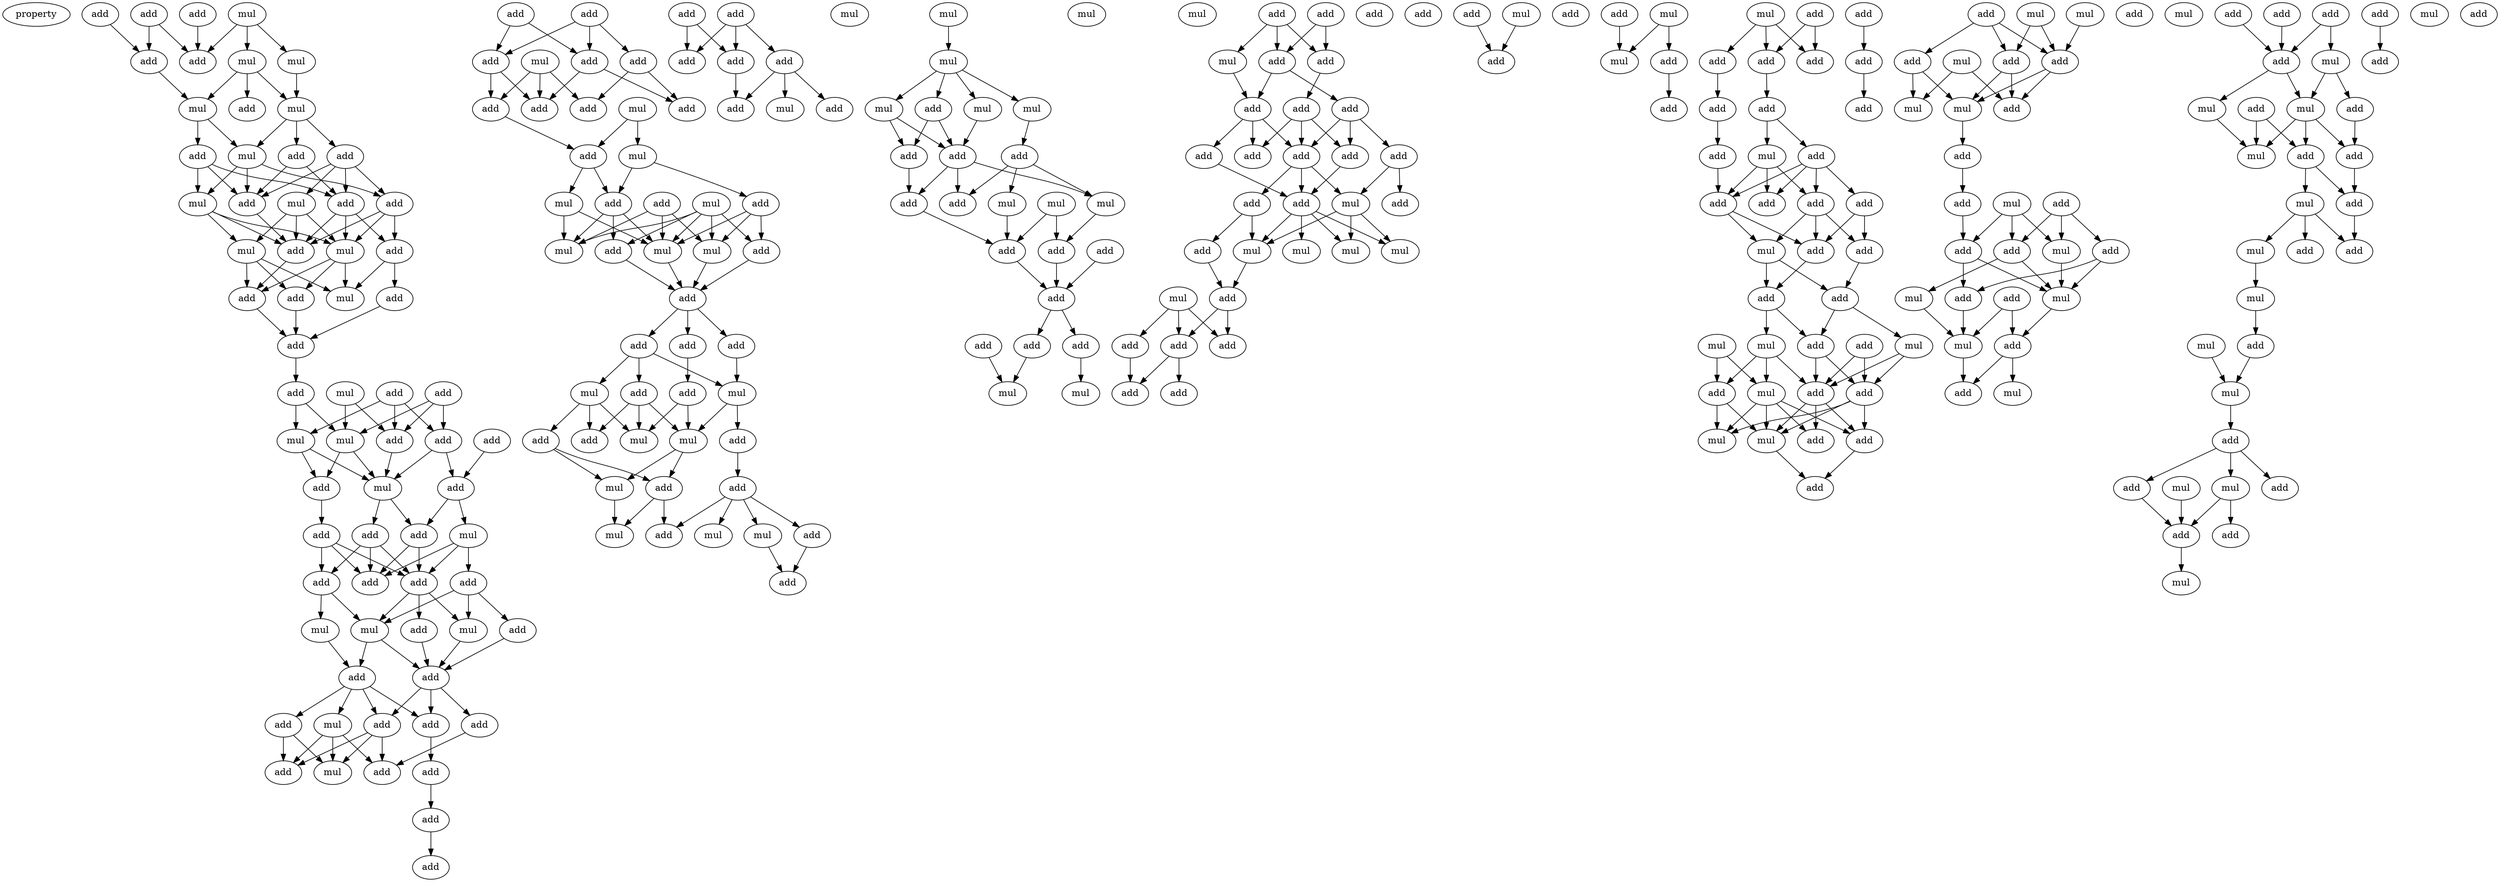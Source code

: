 digraph {
    node [fontcolor=black]
    property [mul=2,lf=1.3]
    0 [ label = add ];
    1 [ label = add ];
    2 [ label = mul ];
    3 [ label = add ];
    4 [ label = add ];
    5 [ label = mul ];
    6 [ label = mul ];
    7 [ label = add ];
    8 [ label = mul ];
    9 [ label = mul ];
    10 [ label = add ];
    11 [ label = add ];
    12 [ label = mul ];
    13 [ label = add ];
    14 [ label = add ];
    15 [ label = add ];
    16 [ label = add ];
    17 [ label = add ];
    18 [ label = mul ];
    19 [ label = mul ];
    20 [ label = add ];
    21 [ label = add ];
    22 [ label = mul ];
    23 [ label = mul ];
    24 [ label = add ];
    25 [ label = add ];
    26 [ label = mul ];
    27 [ label = add ];
    28 [ label = add ];
    29 [ label = mul ];
    30 [ label = add ];
    31 [ label = add ];
    32 [ label = add ];
    33 [ label = add ];
    34 [ label = mul ];
    35 [ label = mul ];
    36 [ label = add ];
    37 [ label = add ];
    38 [ label = add ];
    39 [ label = mul ];
    40 [ label = add ];
    41 [ label = add ];
    42 [ label = mul ];
    43 [ label = add ];
    44 [ label = add ];
    45 [ label = add ];
    46 [ label = add ];
    47 [ label = add ];
    48 [ label = add ];
    49 [ label = mul ];
    50 [ label = add ];
    51 [ label = mul ];
    52 [ label = mul ];
    53 [ label = add ];
    54 [ label = add ];
    55 [ label = add ];
    56 [ label = add ];
    57 [ label = add ];
    58 [ label = add ];
    59 [ label = add ];
    60 [ label = mul ];
    61 [ label = add ];
    62 [ label = add ];
    63 [ label = add ];
    64 [ label = mul ];
    65 [ label = add ];
    66 [ label = add ];
    67 [ label = add ];
    68 [ label = add ];
    69 [ label = mul ];
    70 [ label = add ];
    71 [ label = add ];
    72 [ label = add ];
    73 [ label = mul ];
    74 [ label = add ];
    75 [ label = add ];
    76 [ label = add ];
    77 [ label = add ];
    78 [ label = mul ];
    79 [ label = add ];
    80 [ label = add ];
    81 [ label = add ];
    82 [ label = mul ];
    83 [ label = mul ];
    84 [ label = add ];
    85 [ label = mul ];
    86 [ label = mul ];
    87 [ label = add ];
    88 [ label = mul ];
    89 [ label = add ];
    90 [ label = add ];
    91 [ label = add ];
    92 [ label = add ];
    93 [ label = add ];
    94 [ label = mul ];
    95 [ label = mul ];
    96 [ label = add ];
    97 [ label = add ];
    98 [ label = mul ];
    99 [ label = add ];
    100 [ label = mul ];
    101 [ label = add ];
    102 [ label = add ];
    103 [ label = mul ];
    104 [ label = add ];
    105 [ label = add ];
    106 [ label = mul ];
    107 [ label = add ];
    108 [ label = mul ];
    109 [ label = add ];
    110 [ label = mul ];
    111 [ label = add ];
    112 [ label = add ];
    113 [ label = add ];
    114 [ label = add ];
    115 [ label = add ];
    116 [ label = add ];
    117 [ label = add ];
    118 [ label = add ];
    119 [ label = mul ];
    120 [ label = mul ];
    121 [ label = mul ];
    122 [ label = mul ];
    123 [ label = mul ];
    124 [ label = mul ];
    125 [ label = mul ];
    126 [ label = mul ];
    127 [ label = add ];
    128 [ label = add ];
    129 [ label = add ];
    130 [ label = add ];
    131 [ label = mul ];
    132 [ label = add ];
    133 [ label = mul ];
    134 [ label = mul ];
    135 [ label = add ];
    136 [ label = add ];
    137 [ label = add ];
    138 [ label = add ];
    139 [ label = add ];
    140 [ label = add ];
    141 [ label = add ];
    142 [ label = add ];
    143 [ label = mul ];
    144 [ label = mul ];
    145 [ label = mul ];
    146 [ label = add ];
    147 [ label = add ];
    148 [ label = mul ];
    149 [ label = add ];
    150 [ label = add ];
    151 [ label = add ];
    152 [ label = add ];
    153 [ label = add ];
    154 [ label = add ];
    155 [ label = add ];
    156 [ label = add ];
    157 [ label = add ];
    158 [ label = add ];
    159 [ label = mul ];
    160 [ label = add ];
    161 [ label = add ];
    162 [ label = add ];
    163 [ label = mul ];
    164 [ label = mul ];
    165 [ label = mul ];
    166 [ label = add ];
    167 [ label = mul ];
    168 [ label = mul ];
    169 [ label = add ];
    170 [ label = add ];
    171 [ label = add ];
    172 [ label = add ];
    173 [ label = add ];
    174 [ label = add ];
    175 [ label = add ];
    176 [ label = add ];
    177 [ label = add ];
    178 [ label = add ];
    179 [ label = mul ];
    180 [ label = add ];
    181 [ label = mul ];
    182 [ label = add ];
    183 [ label = mul ];
    184 [ label = add ];
    185 [ label = add ];
    186 [ label = add ];
    187 [ label = mul ];
    188 [ label = add ];
    189 [ label = add ];
    190 [ label = add ];
    191 [ label = add ];
    192 [ label = add ];
    193 [ label = add ];
    194 [ label = add ];
    195 [ label = mul ];
    196 [ label = add ];
    197 [ label = add ];
    198 [ label = add ];
    199 [ label = add ];
    200 [ label = add ];
    201 [ label = add ];
    202 [ label = mul ];
    203 [ label = add ];
    204 [ label = add ];
    205 [ label = mul ];
    206 [ label = mul ];
    207 [ label = mul ];
    208 [ label = add ];
    209 [ label = add ];
    210 [ label = mul ];
    211 [ label = add ];
    212 [ label = add ];
    213 [ label = add ];
    214 [ label = add ];
    215 [ label = mul ];
    216 [ label = mul ];
    217 [ label = add ];
    218 [ label = add ];
    219 [ label = add ];
    220 [ label = add ];
    221 [ label = add ];
    222 [ label = add ];
    223 [ label = mul ];
    224 [ label = mul ];
    225 [ label = add ];
    226 [ label = add ];
    227 [ label = mul ];
    228 [ label = add ];
    229 [ label = add ];
    230 [ label = add ];
    231 [ label = mul ];
    232 [ label = mul ];
    233 [ label = add ];
    234 [ label = add ];
    235 [ label = mul ];
    236 [ label = add ];
    237 [ label = add ];
    238 [ label = add ];
    239 [ label = add ];
    240 [ label = mul ];
    241 [ label = add ];
    242 [ label = add ];
    243 [ label = mul ];
    244 [ label = mul ];
    245 [ label = mul ];
    246 [ label = mul ];
    247 [ label = add ];
    248 [ label = add ];
    249 [ label = mul ];
    250 [ label = add ];
    251 [ label = add ];
    252 [ label = add ];
    253 [ label = mul ];
    254 [ label = add ];
    255 [ label = add ];
    256 [ label = mul ];
    257 [ label = add ];
    258 [ label = mul ];
    259 [ label = mul ];
    260 [ label = add ];
    261 [ label = add ];
    262 [ label = mul ];
    263 [ label = add ];
    264 [ label = add ];
    265 [ label = add ];
    266 [ label = mul ];
    267 [ label = mul ];
    268 [ label = mul ];
    269 [ label = add ];
    270 [ label = add ];
    271 [ label = mul ];
    272 [ label = add ];
    273 [ label = add ];
    274 [ label = mul ];
    275 [ label = mul ];
    276 [ label = add ];
    277 [ label = mul ];
    278 [ label = add ];
    279 [ label = add ];
    280 [ label = add ];
    281 [ label = mul ];
    282 [ label = add ];
    0 -> 4 [ name = 0 ];
    1 -> 4 [ name = 1 ];
    1 -> 7 [ name = 2 ];
    2 -> 5 [ name = 3 ];
    2 -> 6 [ name = 4 ];
    2 -> 7 [ name = 5 ];
    3 -> 7 [ name = 6 ];
    4 -> 9 [ name = 7 ];
    5 -> 8 [ name = 8 ];
    5 -> 9 [ name = 9 ];
    5 -> 10 [ name = 10 ];
    6 -> 8 [ name = 11 ];
    8 -> 11 [ name = 12 ];
    8 -> 12 [ name = 13 ];
    8 -> 13 [ name = 14 ];
    9 -> 12 [ name = 15 ];
    9 -> 14 [ name = 16 ];
    11 -> 16 [ name = 17 ];
    11 -> 17 [ name = 18 ];
    12 -> 15 [ name = 19 ];
    12 -> 17 [ name = 20 ];
    12 -> 18 [ name = 21 ];
    13 -> 15 [ name = 22 ];
    13 -> 16 [ name = 23 ];
    13 -> 17 [ name = 24 ];
    13 -> 19 [ name = 25 ];
    14 -> 16 [ name = 26 ];
    14 -> 17 [ name = 27 ];
    14 -> 18 [ name = 28 ];
    15 -> 20 [ name = 29 ];
    15 -> 21 [ name = 30 ];
    15 -> 23 [ name = 31 ];
    16 -> 20 [ name = 32 ];
    16 -> 21 [ name = 33 ];
    16 -> 23 [ name = 34 ];
    17 -> 20 [ name = 35 ];
    18 -> 20 [ name = 36 ];
    18 -> 22 [ name = 37 ];
    18 -> 23 [ name = 38 ];
    19 -> 20 [ name = 39 ];
    19 -> 22 [ name = 40 ];
    19 -> 23 [ name = 41 ];
    20 -> 25 [ name = 42 ];
    21 -> 26 [ name = 43 ];
    21 -> 27 [ name = 44 ];
    22 -> 24 [ name = 45 ];
    22 -> 25 [ name = 46 ];
    22 -> 26 [ name = 47 ];
    23 -> 24 [ name = 48 ];
    23 -> 25 [ name = 49 ];
    23 -> 26 [ name = 50 ];
    24 -> 28 [ name = 51 ];
    25 -> 28 [ name = 52 ];
    27 -> 28 [ name = 53 ];
    28 -> 30 [ name = 54 ];
    29 -> 34 [ name = 55 ];
    29 -> 36 [ name = 56 ];
    30 -> 34 [ name = 57 ];
    30 -> 35 [ name = 58 ];
    31 -> 35 [ name = 59 ];
    31 -> 36 [ name = 60 ];
    31 -> 37 [ name = 61 ];
    32 -> 34 [ name = 62 ];
    32 -> 36 [ name = 63 ];
    32 -> 37 [ name = 64 ];
    33 -> 38 [ name = 65 ];
    34 -> 39 [ name = 66 ];
    34 -> 40 [ name = 67 ];
    35 -> 39 [ name = 68 ];
    35 -> 40 [ name = 69 ];
    36 -> 39 [ name = 70 ];
    37 -> 38 [ name = 71 ];
    37 -> 39 [ name = 72 ];
    38 -> 41 [ name = 73 ];
    38 -> 42 [ name = 74 ];
    39 -> 41 [ name = 75 ];
    39 -> 43 [ name = 76 ];
    40 -> 44 [ name = 77 ];
    41 -> 46 [ name = 78 ];
    41 -> 48 [ name = 79 ];
    42 -> 46 [ name = 80 ];
    42 -> 47 [ name = 81 ];
    42 -> 48 [ name = 82 ];
    43 -> 45 [ name = 83 ];
    43 -> 46 [ name = 84 ];
    43 -> 48 [ name = 85 ];
    44 -> 45 [ name = 86 ];
    44 -> 46 [ name = 87 ];
    44 -> 48 [ name = 88 ];
    45 -> 49 [ name = 89 ];
    45 -> 51 [ name = 90 ];
    46 -> 49 [ name = 91 ];
    46 -> 50 [ name = 92 ];
    46 -> 52 [ name = 93 ];
    47 -> 49 [ name = 94 ];
    47 -> 52 [ name = 95 ];
    47 -> 53 [ name = 96 ];
    49 -> 54 [ name = 97 ];
    49 -> 55 [ name = 98 ];
    50 -> 55 [ name = 99 ];
    51 -> 54 [ name = 100 ];
    52 -> 55 [ name = 101 ];
    53 -> 55 [ name = 102 ];
    54 -> 56 [ name = 103 ];
    54 -> 58 [ name = 104 ];
    54 -> 59 [ name = 105 ];
    54 -> 60 [ name = 106 ];
    55 -> 56 [ name = 107 ];
    55 -> 57 [ name = 108 ];
    55 -> 58 [ name = 109 ];
    56 -> 61 [ name = 110 ];
    56 -> 63 [ name = 111 ];
    56 -> 64 [ name = 112 ];
    57 -> 61 [ name = 113 ];
    58 -> 62 [ name = 114 ];
    59 -> 63 [ name = 115 ];
    59 -> 64 [ name = 116 ];
    60 -> 61 [ name = 117 ];
    60 -> 63 [ name = 118 ];
    60 -> 64 [ name = 119 ];
    62 -> 65 [ name = 120 ];
    65 -> 67 [ name = 121 ];
    66 -> 70 [ name = 122 ];
    66 -> 72 [ name = 123 ];
    68 -> 70 [ name = 124 ];
    68 -> 71 [ name = 125 ];
    68 -> 72 [ name = 126 ];
    69 -> 75 [ name = 127 ];
    69 -> 76 [ name = 128 ];
    69 -> 77 [ name = 129 ];
    70 -> 74 [ name = 130 ];
    70 -> 75 [ name = 131 ];
    71 -> 74 [ name = 132 ];
    71 -> 76 [ name = 133 ];
    72 -> 75 [ name = 134 ];
    72 -> 77 [ name = 135 ];
    73 -> 78 [ name = 136 ];
    73 -> 79 [ name = 137 ];
    77 -> 79 [ name = 138 ];
    78 -> 80 [ name = 139 ];
    78 -> 81 [ name = 140 ];
    79 -> 80 [ name = 141 ];
    79 -> 82 [ name = 142 ];
    80 -> 85 [ name = 143 ];
    80 -> 88 [ name = 144 ];
    80 -> 89 [ name = 145 ];
    81 -> 86 [ name = 146 ];
    81 -> 87 [ name = 147 ];
    81 -> 88 [ name = 148 ];
    82 -> 85 [ name = 149 ];
    82 -> 88 [ name = 150 ];
    83 -> 85 [ name = 151 ];
    83 -> 86 [ name = 152 ];
    83 -> 87 [ name = 153 ];
    83 -> 88 [ name = 154 ];
    83 -> 89 [ name = 155 ];
    84 -> 85 [ name = 156 ];
    84 -> 86 [ name = 157 ];
    84 -> 88 [ name = 158 ];
    86 -> 90 [ name = 159 ];
    87 -> 90 [ name = 160 ];
    88 -> 90 [ name = 161 ];
    89 -> 90 [ name = 162 ];
    90 -> 91 [ name = 163 ];
    90 -> 92 [ name = 164 ];
    90 -> 93 [ name = 165 ];
    91 -> 94 [ name = 166 ];
    91 -> 95 [ name = 167 ];
    91 -> 96 [ name = 168 ];
    92 -> 95 [ name = 169 ];
    93 -> 97 [ name = 170 ];
    94 -> 100 [ name = 171 ];
    94 -> 101 [ name = 172 ];
    94 -> 102 [ name = 173 ];
    95 -> 98 [ name = 174 ];
    95 -> 99 [ name = 175 ];
    96 -> 98 [ name = 176 ];
    96 -> 100 [ name = 177 ];
    96 -> 101 [ name = 178 ];
    97 -> 98 [ name = 179 ];
    97 -> 100 [ name = 180 ];
    98 -> 103 [ name = 181 ];
    98 -> 104 [ name = 182 ];
    99 -> 105 [ name = 183 ];
    102 -> 103 [ name = 184 ];
    102 -> 104 [ name = 185 ];
    103 -> 106 [ name = 186 ];
    104 -> 106 [ name = 187 ];
    104 -> 107 [ name = 188 ];
    105 -> 107 [ name = 189 ];
    105 -> 108 [ name = 190 ];
    105 -> 109 [ name = 191 ];
    105 -> 110 [ name = 192 ];
    109 -> 111 [ name = 193 ];
    110 -> 111 [ name = 194 ];
    112 -> 114 [ name = 195 ];
    112 -> 116 [ name = 196 ];
    113 -> 114 [ name = 197 ];
    113 -> 115 [ name = 198 ];
    113 -> 116 [ name = 199 ];
    114 -> 117 [ name = 200 ];
    115 -> 117 [ name = 201 ];
    115 -> 118 [ name = 202 ];
    115 -> 119 [ name = 203 ];
    121 -> 122 [ name = 204 ];
    122 -> 123 [ name = 205 ];
    122 -> 124 [ name = 206 ];
    122 -> 126 [ name = 207 ];
    122 -> 127 [ name = 208 ];
    123 -> 128 [ name = 209 ];
    123 -> 129 [ name = 210 ];
    124 -> 130 [ name = 211 ];
    126 -> 128 [ name = 212 ];
    127 -> 128 [ name = 213 ];
    127 -> 129 [ name = 214 ];
    128 -> 131 [ name = 215 ];
    128 -> 132 [ name = 216 ];
    128 -> 135 [ name = 217 ];
    129 -> 132 [ name = 218 ];
    130 -> 131 [ name = 219 ];
    130 -> 133 [ name = 220 ];
    130 -> 135 [ name = 221 ];
    131 -> 137 [ name = 222 ];
    132 -> 136 [ name = 223 ];
    133 -> 136 [ name = 224 ];
    134 -> 136 [ name = 225 ];
    134 -> 137 [ name = 226 ];
    136 -> 139 [ name = 227 ];
    137 -> 139 [ name = 228 ];
    138 -> 139 [ name = 229 ];
    139 -> 140 [ name = 230 ];
    139 -> 141 [ name = 231 ];
    140 -> 144 [ name = 232 ];
    141 -> 143 [ name = 233 ];
    142 -> 144 [ name = 234 ];
    146 -> 149 [ name = 235 ];
    146 -> 150 [ name = 236 ];
    147 -> 148 [ name = 237 ];
    147 -> 149 [ name = 238 ];
    147 -> 150 [ name = 239 ];
    148 -> 151 [ name = 240 ];
    149 -> 153 [ name = 241 ];
    150 -> 151 [ name = 242 ];
    150 -> 152 [ name = 243 ];
    151 -> 154 [ name = 244 ];
    151 -> 155 [ name = 245 ];
    151 -> 156 [ name = 246 ];
    152 -> 154 [ name = 247 ];
    152 -> 157 [ name = 248 ];
    152 -> 158 [ name = 249 ];
    153 -> 154 [ name = 250 ];
    153 -> 155 [ name = 251 ];
    153 -> 158 [ name = 252 ];
    154 -> 159 [ name = 253 ];
    154 -> 160 [ name = 254 ];
    154 -> 162 [ name = 255 ];
    156 -> 160 [ name = 256 ];
    157 -> 159 [ name = 257 ];
    157 -> 161 [ name = 258 ];
    158 -> 160 [ name = 259 ];
    159 -> 164 [ name = 260 ];
    159 -> 165 [ name = 261 ];
    159 -> 167 [ name = 262 ];
    160 -> 163 [ name = 263 ];
    160 -> 164 [ name = 264 ];
    160 -> 165 [ name = 265 ];
    160 -> 167 [ name = 266 ];
    162 -> 165 [ name = 267 ];
    162 -> 166 [ name = 268 ];
    165 -> 169 [ name = 269 ];
    166 -> 169 [ name = 270 ];
    168 -> 171 [ name = 271 ];
    168 -> 172 [ name = 272 ];
    168 -> 173 [ name = 273 ];
    169 -> 172 [ name = 274 ];
    169 -> 173 [ name = 275 ];
    171 -> 174 [ name = 276 ];
    172 -> 174 [ name = 277 ];
    172 -> 175 [ name = 278 ];
    177 -> 180 [ name = 279 ];
    179 -> 180 [ name = 280 ];
    181 -> 183 [ name = 281 ];
    181 -> 184 [ name = 282 ];
    182 -> 183 [ name = 283 ];
    184 -> 185 [ name = 284 ];
    186 -> 188 [ name = 285 ];
    186 -> 190 [ name = 286 ];
    187 -> 188 [ name = 287 ];
    187 -> 189 [ name = 288 ];
    187 -> 190 [ name = 289 ];
    188 -> 192 [ name = 290 ];
    189 -> 191 [ name = 291 ];
    191 -> 194 [ name = 292 ];
    192 -> 193 [ name = 293 ];
    192 -> 195 [ name = 294 ];
    193 -> 196 [ name = 295 ];
    193 -> 197 [ name = 296 ];
    193 -> 198 [ name = 297 ];
    193 -> 199 [ name = 298 ];
    194 -> 199 [ name = 299 ];
    195 -> 196 [ name = 300 ];
    195 -> 197 [ name = 301 ];
    195 -> 199 [ name = 302 ];
    196 -> 200 [ name = 303 ];
    196 -> 201 [ name = 304 ];
    196 -> 202 [ name = 305 ];
    198 -> 200 [ name = 306 ];
    198 -> 201 [ name = 307 ];
    199 -> 201 [ name = 308 ];
    199 -> 202 [ name = 309 ];
    200 -> 204 [ name = 310 ];
    201 -> 203 [ name = 311 ];
    202 -> 203 [ name = 312 ];
    202 -> 204 [ name = 313 ];
    203 -> 207 [ name = 314 ];
    203 -> 209 [ name = 315 ];
    204 -> 205 [ name = 316 ];
    204 -> 209 [ name = 317 ];
    205 -> 211 [ name = 318 ];
    205 -> 213 [ name = 319 ];
    206 -> 210 [ name = 320 ];
    206 -> 212 [ name = 321 ];
    207 -> 210 [ name = 322 ];
    207 -> 212 [ name = 323 ];
    207 -> 213 [ name = 324 ];
    208 -> 211 [ name = 325 ];
    208 -> 213 [ name = 326 ];
    209 -> 211 [ name = 327 ];
    209 -> 213 [ name = 328 ];
    210 -> 214 [ name = 329 ];
    210 -> 215 [ name = 330 ];
    210 -> 216 [ name = 331 ];
    210 -> 217 [ name = 332 ];
    211 -> 214 [ name = 333 ];
    211 -> 215 [ name = 334 ];
    211 -> 216 [ name = 335 ];
    212 -> 215 [ name = 336 ];
    212 -> 216 [ name = 337 ];
    213 -> 214 [ name = 338 ];
    213 -> 215 [ name = 339 ];
    213 -> 217 [ name = 340 ];
    214 -> 218 [ name = 341 ];
    215 -> 218 [ name = 342 ];
    219 -> 220 [ name = 343 ];
    220 -> 221 [ name = 344 ];
    222 -> 225 [ name = 345 ];
    222 -> 226 [ name = 346 ];
    222 -> 228 [ name = 347 ];
    223 -> 226 [ name = 348 ];
    223 -> 228 [ name = 349 ];
    224 -> 226 [ name = 350 ];
    225 -> 231 [ name = 351 ];
    225 -> 232 [ name = 352 ];
    226 -> 230 [ name = 353 ];
    226 -> 232 [ name = 354 ];
    227 -> 230 [ name = 355 ];
    227 -> 231 [ name = 356 ];
    228 -> 230 [ name = 357 ];
    228 -> 232 [ name = 358 ];
    232 -> 233 [ name = 359 ];
    233 -> 236 [ name = 360 ];
    234 -> 237 [ name = 361 ];
    234 -> 238 [ name = 362 ];
    234 -> 240 [ name = 363 ];
    235 -> 237 [ name = 364 ];
    235 -> 239 [ name = 365 ];
    235 -> 240 [ name = 366 ];
    236 -> 239 [ name = 367 ];
    237 -> 243 [ name = 368 ];
    237 -> 244 [ name = 369 ];
    238 -> 241 [ name = 370 ];
    238 -> 244 [ name = 371 ];
    239 -> 241 [ name = 372 ];
    239 -> 244 [ name = 373 ];
    240 -> 244 [ name = 374 ];
    241 -> 246 [ name = 375 ];
    242 -> 246 [ name = 376 ];
    242 -> 247 [ name = 377 ];
    243 -> 246 [ name = 378 ];
    244 -> 247 [ name = 379 ];
    246 -> 248 [ name = 380 ];
    247 -> 248 [ name = 381 ];
    247 -> 249 [ name = 382 ];
    250 -> 253 [ name = 383 ];
    250 -> 254 [ name = 384 ];
    251 -> 254 [ name = 385 ];
    252 -> 254 [ name = 386 ];
    253 -> 256 [ name = 387 ];
    253 -> 257 [ name = 388 ];
    254 -> 256 [ name = 389 ];
    254 -> 258 [ name = 390 ];
    255 -> 259 [ name = 391 ];
    255 -> 260 [ name = 392 ];
    256 -> 259 [ name = 393 ];
    256 -> 260 [ name = 394 ];
    256 -> 261 [ name = 395 ];
    257 -> 261 [ name = 396 ];
    258 -> 259 [ name = 397 ];
    260 -> 262 [ name = 398 ];
    260 -> 263 [ name = 399 ];
    261 -> 263 [ name = 400 ];
    262 -> 264 [ name = 401 ];
    262 -> 265 [ name = 402 ];
    262 -> 266 [ name = 403 ];
    263 -> 265 [ name = 404 ];
    266 -> 267 [ name = 405 ];
    267 -> 270 [ name = 406 ];
    268 -> 271 [ name = 407 ];
    269 -> 272 [ name = 408 ];
    270 -> 271 [ name = 409 ];
    271 -> 273 [ name = 410 ];
    273 -> 274 [ name = 411 ];
    273 -> 276 [ name = 412 ];
    273 -> 278 [ name = 413 ];
    274 -> 279 [ name = 414 ];
    274 -> 280 [ name = 415 ];
    277 -> 280 [ name = 416 ];
    278 -> 280 [ name = 417 ];
    280 -> 281 [ name = 418 ];
}
